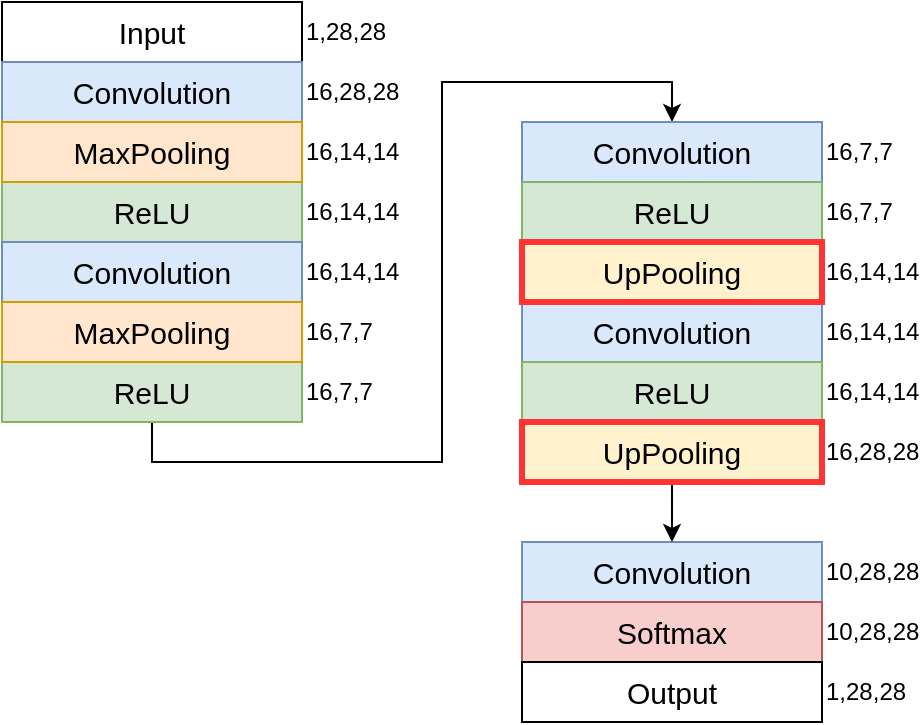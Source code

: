 <mxfile version="12.2.4" pages="1"><diagram id="WC0BCT3DUEeyIgZfgCaC" name="Page-1"><mxGraphModel dx="1089" dy="434" grid="1" gridSize="10" guides="1" tooltips="1" connect="1" arrows="1" fold="1" page="1" pageScale="1" pageWidth="827" pageHeight="1169" math="0" shadow="0"><root><mxCell id="0"/><mxCell id="1" parent="0"/><mxCell id="2" value="&lt;font style=&quot;font-size: 15px&quot;&gt;Input&lt;/font&gt;" style="rounded=0;whiteSpace=wrap;html=1;" parent="1" vertex="1"><mxGeometry x="40" y="30" width="150" height="30" as="geometry"/></mxCell><mxCell id="3" value="&lt;font style=&quot;font-size: 15px&quot;&gt;Convolution&lt;/font&gt;" style="rounded=0;whiteSpace=wrap;html=1;fillColor=#dae8fc;strokeColor=#6c8ebf;" parent="1" vertex="1"><mxGeometry x="40" y="60" width="150" height="30" as="geometry"/></mxCell><mxCell id="4" value="&lt;font style=&quot;font-size: 15px&quot;&gt;ReLU&lt;/font&gt;" style="rounded=0;whiteSpace=wrap;html=1;fillColor=#d5e8d4;strokeColor=#82b366;" parent="1" vertex="1"><mxGeometry x="40" y="120" width="150" height="30" as="geometry"/></mxCell><mxCell id="5" value="&lt;font style=&quot;font-size: 15px&quot;&gt;Convolution&lt;/font&gt;" style="rounded=0;whiteSpace=wrap;html=1;fillColor=#dae8fc;strokeColor=#6c8ebf;" parent="1" vertex="1"><mxGeometry x="40" y="150" width="150" height="30" as="geometry"/></mxCell><mxCell id="37" style="edgeStyle=orthogonalEdgeStyle;rounded=0;orthogonalLoop=1;jettySize=auto;html=1;entryX=0.5;entryY=0;entryDx=0;entryDy=0;exitX=0.5;exitY=1;exitDx=0;exitDy=0;" parent="1" source="6" target="7" edge="1"><mxGeometry relative="1" as="geometry"><mxPoint x="115" y="270" as="targetPoint"/><mxPoint x="115" y="290" as="sourcePoint"/><Array as="points"><mxPoint x="115" y="260"/><mxPoint x="260" y="260"/><mxPoint x="260" y="70"/><mxPoint x="375" y="70"/></Array></mxGeometry></mxCell><mxCell id="6" value="&lt;font style=&quot;font-size: 15px&quot;&gt;ReLU&lt;/font&gt;" style="rounded=0;whiteSpace=wrap;html=1;fillColor=#d5e8d4;strokeColor=#82b366;" parent="1" vertex="1"><mxGeometry x="40" y="210" width="150" height="30" as="geometry"/></mxCell><mxCell id="7" value="&lt;font style=&quot;font-size: 15px&quot;&gt;Convolution&lt;/font&gt;" style="rounded=0;whiteSpace=wrap;html=1;fillColor=#dae8fc;strokeColor=#6c8ebf;" parent="1" vertex="1"><mxGeometry x="300" y="90" width="150" height="30" as="geometry"/></mxCell><mxCell id="8" value="&lt;font style=&quot;font-size: 15px&quot;&gt;ReLU&lt;/font&gt;" style="rounded=0;whiteSpace=wrap;html=1;fillColor=#d5e8d4;strokeColor=#82b366;" parent="1" vertex="1"><mxGeometry x="300" y="120" width="150" height="30" as="geometry"/></mxCell><mxCell id="9" value="&lt;font style=&quot;font-size: 15px&quot;&gt;Convolution&lt;/font&gt;" style="rounded=0;whiteSpace=wrap;html=1;fillColor=#dae8fc;strokeColor=#6c8ebf;" parent="1" vertex="1"><mxGeometry x="300" y="300" width="150" height="30" as="geometry"/></mxCell><mxCell id="10" value="&lt;font style=&quot;font-size: 15px&quot;&gt;Softmax&lt;/font&gt;" style="rounded=0;whiteSpace=wrap;html=1;fillColor=#f8cecc;strokeColor=#b85450;" parent="1" vertex="1"><mxGeometry x="300" y="330" width="150" height="30" as="geometry"/></mxCell><mxCell id="11" value="&lt;font style=&quot;font-size: 15px&quot;&gt;Output&lt;/font&gt;" style="rounded=0;whiteSpace=wrap;html=1;" parent="1" vertex="1"><mxGeometry x="300" y="360" width="150" height="30" as="geometry"/></mxCell><mxCell id="12" value="1,28,28" style="text;html=1;strokeColor=none;fillColor=none;align=left;verticalAlign=middle;whiteSpace=wrap;rounded=0;" parent="1" vertex="1"><mxGeometry x="190" y="35" width="40" height="20" as="geometry"/></mxCell><mxCell id="13" value="16,28,28" style="text;html=1;strokeColor=none;fillColor=none;align=left;verticalAlign=middle;whiteSpace=wrap;rounded=0;" parent="1" vertex="1"><mxGeometry x="190" y="65" width="40" height="20" as="geometry"/></mxCell><mxCell id="14" value="16,14,14" style="text;html=1;strokeColor=none;fillColor=none;align=left;verticalAlign=middle;whiteSpace=wrap;rounded=0;" parent="1" vertex="1"><mxGeometry x="190" y="125" width="40" height="20" as="geometry"/></mxCell><mxCell id="15" value="16,7,7" style="text;html=1;strokeColor=none;fillColor=none;align=left;verticalAlign=middle;whiteSpace=wrap;rounded=0;" parent="1" vertex="1"><mxGeometry x="190" y="215" width="40" height="20" as="geometry"/></mxCell><mxCell id="16" value="16,7,7" style="text;html=1;strokeColor=none;fillColor=none;align=left;verticalAlign=middle;whiteSpace=wrap;rounded=0;" parent="1" vertex="1"><mxGeometry x="450" y="95" width="40" height="20" as="geometry"/></mxCell><mxCell id="17" value="16,7,7" style="text;html=1;strokeColor=none;fillColor=none;align=left;verticalAlign=middle;whiteSpace=wrap;rounded=0;" parent="1" vertex="1"><mxGeometry x="450" y="125" width="40" height="20" as="geometry"/></mxCell><mxCell id="18" value="10,28,28" style="text;html=1;strokeColor=none;fillColor=none;align=left;verticalAlign=middle;whiteSpace=wrap;rounded=0;" parent="1" vertex="1"><mxGeometry x="450" y="305" width="40" height="20" as="geometry"/></mxCell><mxCell id="21" value="&lt;font style=&quot;font-size: 15px&quot;&gt;MaxPooling&lt;/font&gt;" style="rounded=0;whiteSpace=wrap;html=1;fillColor=#ffe6cc;strokeColor=#d79b00;" parent="1" vertex="1"><mxGeometry x="40" y="90" width="150" height="30" as="geometry"/></mxCell><mxCell id="22" value="16,14,14" style="text;html=1;strokeColor=none;fillColor=none;align=left;verticalAlign=middle;whiteSpace=wrap;rounded=0;" parent="1" vertex="1"><mxGeometry x="190" y="95" width="40" height="20" as="geometry"/></mxCell><mxCell id="23" value="16,14,14" style="text;html=1;strokeColor=none;fillColor=none;align=left;verticalAlign=middle;whiteSpace=wrap;rounded=0;" parent="1" vertex="1"><mxGeometry x="190" y="155" width="40" height="20" as="geometry"/></mxCell><mxCell id="24" value="&lt;font style=&quot;font-size: 15px&quot;&gt;MaxPooling&lt;/font&gt;" style="rounded=0;whiteSpace=wrap;html=1;fillColor=#ffe6cc;strokeColor=#d79b00;" parent="1" vertex="1"><mxGeometry x="40" y="180" width="150" height="30" as="geometry"/></mxCell><mxCell id="25" value="16,7,7" style="text;html=1;strokeColor=none;fillColor=none;align=left;verticalAlign=middle;whiteSpace=wrap;rounded=0;" parent="1" vertex="1"><mxGeometry x="190" y="185" width="40" height="20" as="geometry"/></mxCell><mxCell id="39" value="&lt;font style=&quot;font-size: 15px&quot;&gt;Convolution&lt;/font&gt;" style="rounded=0;whiteSpace=wrap;html=1;fillColor=#dae8fc;strokeColor=#6c8ebf;" parent="1" vertex="1"><mxGeometry x="300" y="180" width="150" height="30" as="geometry"/></mxCell><mxCell id="40" value="&lt;font style=&quot;font-size: 15px&quot;&gt;ReLU&lt;/font&gt;" style="rounded=0;whiteSpace=wrap;html=1;fillColor=#d5e8d4;strokeColor=#82b366;" parent="1" vertex="1"><mxGeometry x="300" y="210" width="150" height="30" as="geometry"/></mxCell><mxCell id="45" style="edgeStyle=orthogonalEdgeStyle;rounded=0;orthogonalLoop=1;jettySize=auto;html=1;entryX=0.5;entryY=0;entryDx=0;entryDy=0;" parent="1" source="43" target="9" edge="1"><mxGeometry relative="1" as="geometry"/></mxCell><mxCell id="43" value="&lt;font style=&quot;font-size: 15px&quot;&gt;UpPooling&lt;/font&gt;" style="rounded=0;whiteSpace=wrap;html=1;fillColor=#fff2cc;strokeColor=#FF3333;strokeWidth=3;" parent="1" vertex="1"><mxGeometry x="300" y="240" width="150" height="30" as="geometry"/></mxCell><mxCell id="46" value="16,14,14" style="text;html=1;strokeColor=none;fillColor=none;align=left;verticalAlign=middle;whiteSpace=wrap;rounded=0;" parent="1" vertex="1"><mxGeometry x="450" y="155" width="40" height="20" as="geometry"/></mxCell><mxCell id="49" value="16,14,14" style="text;html=1;strokeColor=none;fillColor=none;align=left;verticalAlign=middle;whiteSpace=wrap;rounded=0;" parent="1" vertex="1"><mxGeometry x="450" y="185" width="40" height="20" as="geometry"/></mxCell><mxCell id="50" value="16,14,14" style="text;html=1;strokeColor=none;fillColor=none;align=left;verticalAlign=middle;whiteSpace=wrap;rounded=0;" parent="1" vertex="1"><mxGeometry x="450" y="215" width="40" height="20" as="geometry"/></mxCell><mxCell id="51" value="16,28,28" style="text;html=1;strokeColor=none;fillColor=none;align=left;verticalAlign=middle;whiteSpace=wrap;rounded=0;" parent="1" vertex="1"><mxGeometry x="450" y="245" width="40" height="20" as="geometry"/></mxCell><mxCell id="52" value="10,28,28" style="text;html=1;strokeColor=none;fillColor=none;align=left;verticalAlign=middle;whiteSpace=wrap;rounded=0;" parent="1" vertex="1"><mxGeometry x="450" y="335" width="40" height="20" as="geometry"/></mxCell><mxCell id="53" value="1,28,28" style="text;html=1;strokeColor=none;fillColor=none;align=left;verticalAlign=middle;whiteSpace=wrap;rounded=0;" parent="1" vertex="1"><mxGeometry x="450" y="365" width="40" height="20" as="geometry"/></mxCell><mxCell id="38" value="&lt;font style=&quot;font-size: 15px&quot;&gt;UpPooling&lt;/font&gt;" style="rounded=0;whiteSpace=wrap;html=1;fillColor=#fff2cc;strokeColor=#FF3333;strokeWidth=3;" parent="1" vertex="1"><mxGeometry x="300" y="150" width="150" height="30" as="geometry"/></mxCell></root></mxGraphModel></diagram></mxfile>